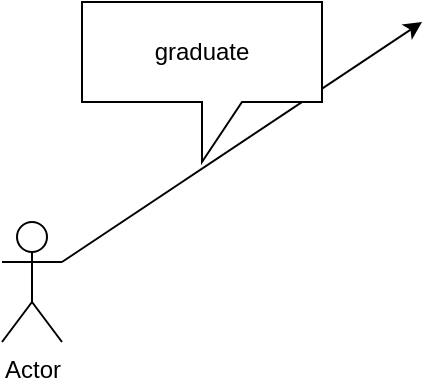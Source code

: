 <mxfile version="24.4.13" type="github">
  <diagram name="第 1 页" id="CM3Fs0uEgnAFNJuc8HHf">
    <mxGraphModel dx="794" dy="494" grid="1" gridSize="10" guides="1" tooltips="1" connect="1" arrows="1" fold="1" page="1" pageScale="1" pageWidth="827" pageHeight="1169" math="0" shadow="0">
      <root>
        <mxCell id="0" />
        <mxCell id="1" parent="0" />
        <mxCell id="UNghTHYDGSXPREZ93dj--1" value="Actor" style="shape=umlActor;verticalLabelPosition=bottom;verticalAlign=top;html=1;outlineConnect=0;" vertex="1" parent="1">
          <mxGeometry x="400" y="230" width="30" height="60" as="geometry" />
        </mxCell>
        <mxCell id="UNghTHYDGSXPREZ93dj--5" value="" style="endArrow=classic;html=1;rounded=0;exitX=1;exitY=0.333;exitDx=0;exitDy=0;exitPerimeter=0;" edge="1" parent="1" source="UNghTHYDGSXPREZ93dj--1">
          <mxGeometry width="50" height="50" relative="1" as="geometry">
            <mxPoint x="540" y="280" as="sourcePoint" />
            <mxPoint x="610" y="130" as="targetPoint" />
          </mxGeometry>
        </mxCell>
        <mxCell id="UNghTHYDGSXPREZ93dj--7" value="graduate" style="shape=callout;whiteSpace=wrap;html=1;perimeter=calloutPerimeter;" vertex="1" parent="1">
          <mxGeometry x="440" y="120" width="120" height="80" as="geometry" />
        </mxCell>
      </root>
    </mxGraphModel>
  </diagram>
</mxfile>
